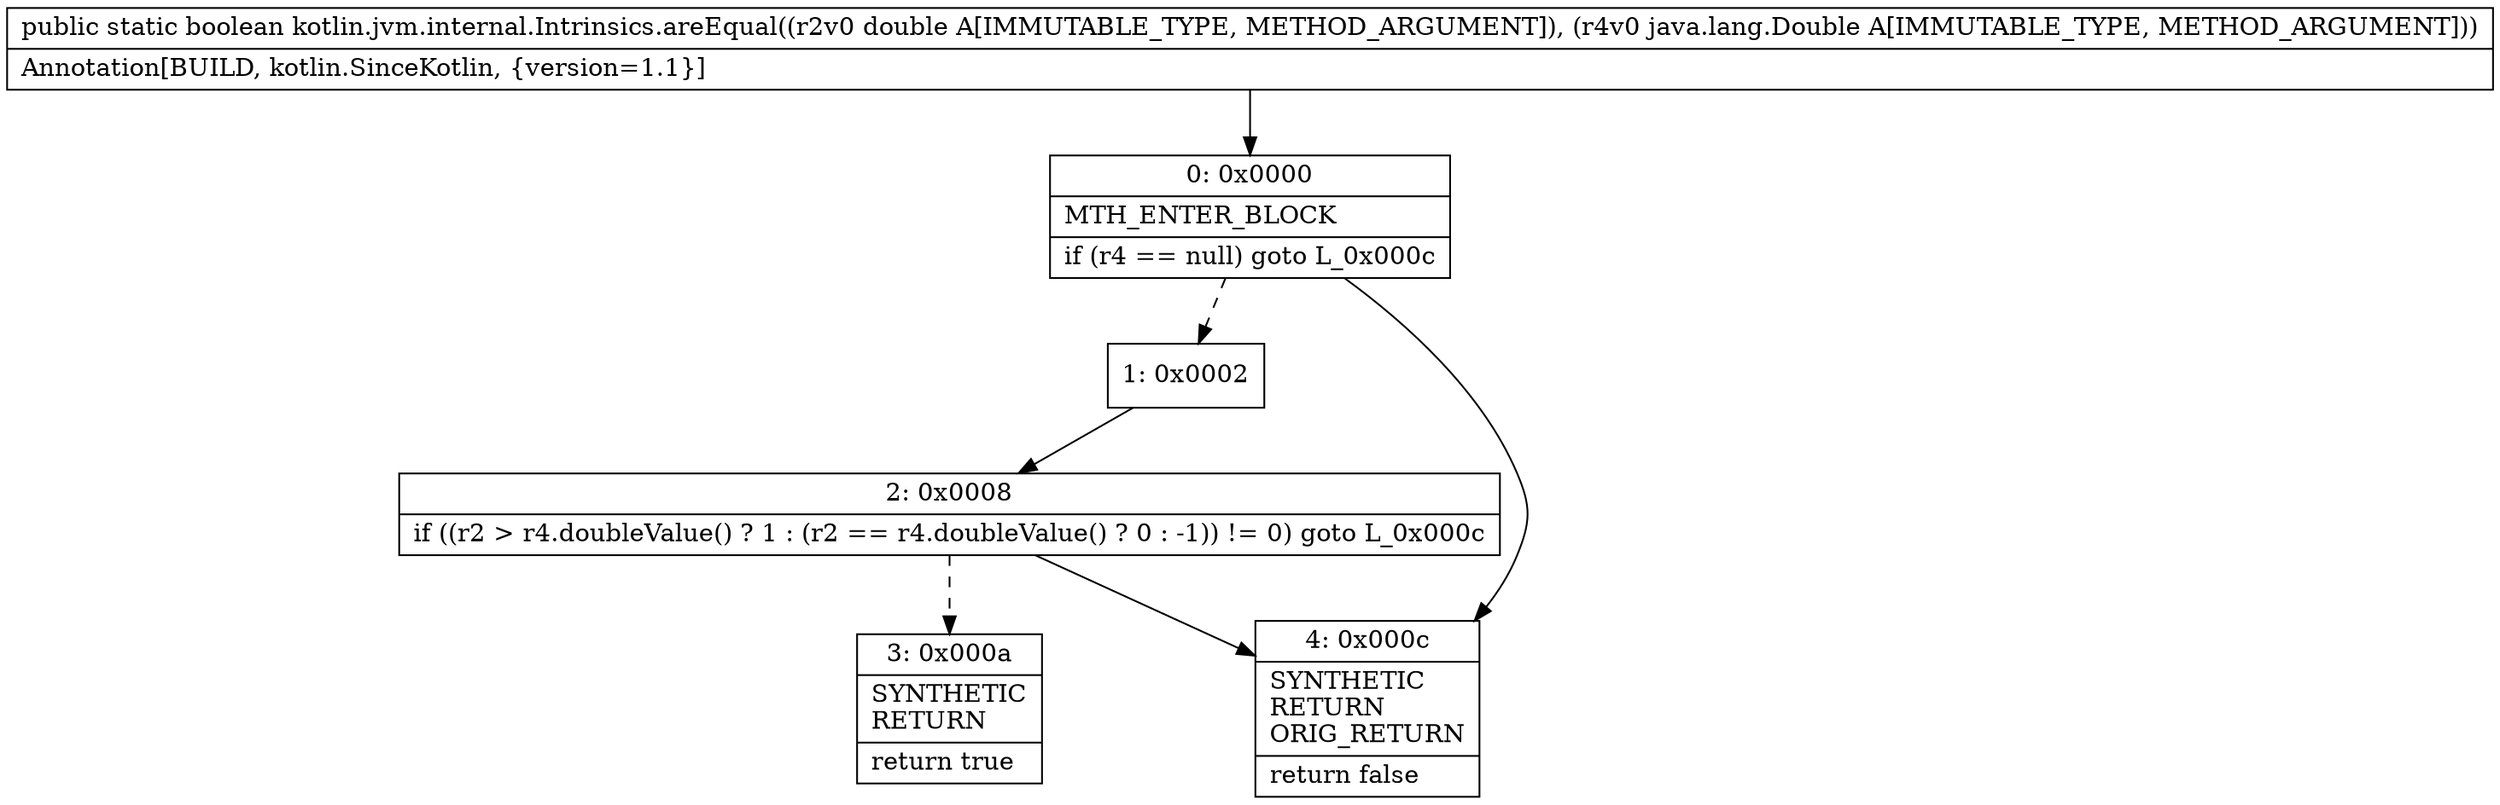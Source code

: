 digraph "CFG forkotlin.jvm.internal.Intrinsics.areEqual(DLjava\/lang\/Double;)Z" {
Node_0 [shape=record,label="{0\:\ 0x0000|MTH_ENTER_BLOCK\l|if (r4 == null) goto L_0x000c\l}"];
Node_1 [shape=record,label="{1\:\ 0x0002}"];
Node_2 [shape=record,label="{2\:\ 0x0008|if ((r2 \> r4.doubleValue() ? 1 : (r2 == r4.doubleValue() ? 0 : \-1)) != 0) goto L_0x000c\l}"];
Node_3 [shape=record,label="{3\:\ 0x000a|SYNTHETIC\lRETURN\l|return true\l}"];
Node_4 [shape=record,label="{4\:\ 0x000c|SYNTHETIC\lRETURN\lORIG_RETURN\l|return false\l}"];
MethodNode[shape=record,label="{public static boolean kotlin.jvm.internal.Intrinsics.areEqual((r2v0 double A[IMMUTABLE_TYPE, METHOD_ARGUMENT]), (r4v0 java.lang.Double A[IMMUTABLE_TYPE, METHOD_ARGUMENT]))  | Annotation[BUILD, kotlin.SinceKotlin, \{version=1.1\}]\l}"];
MethodNode -> Node_0;
Node_0 -> Node_1[style=dashed];
Node_0 -> Node_4;
Node_1 -> Node_2;
Node_2 -> Node_3[style=dashed];
Node_2 -> Node_4;
}

